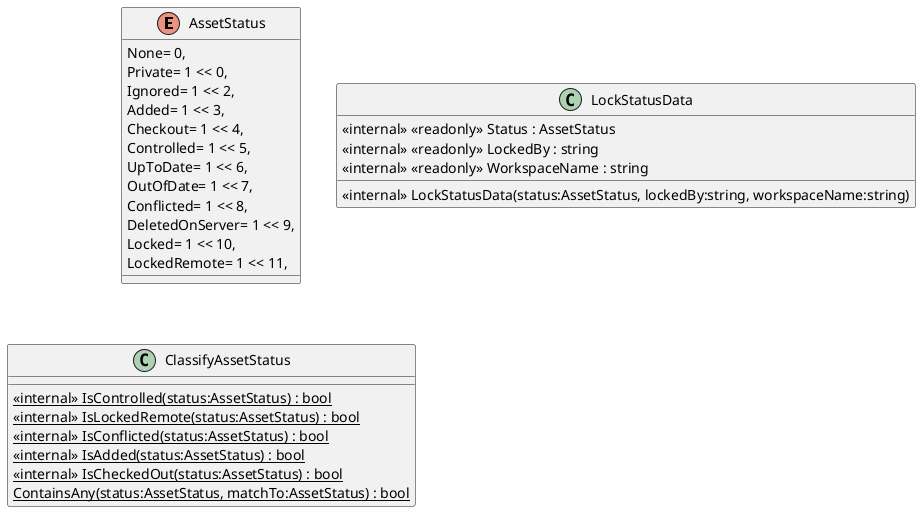 @startuml
enum AssetStatus {
    None= 0,
    Private= 1 << 0,
    Ignored= 1 << 2,
    Added= 1 << 3,
    Checkout= 1 << 4,
    Controlled= 1 << 5,
    UpToDate= 1 << 6,
    OutOfDate= 1 << 7,
    Conflicted= 1 << 8,
    DeletedOnServer= 1 << 9,
    Locked= 1 << 10,
    LockedRemote= 1 << 11,
}
class LockStatusData {
    <<internal>> <<readonly>> Status : AssetStatus
    <<internal>> <<readonly>> LockedBy : string
    <<internal>> <<readonly>> WorkspaceName : string
    <<internal>> LockStatusData(status:AssetStatus, lockedBy:string, workspaceName:string)
}
class ClassifyAssetStatus {
    <<internal>> {static} IsControlled(status:AssetStatus) : bool
    <<internal>> {static} IsLockedRemote(status:AssetStatus) : bool
    <<internal>> {static} IsConflicted(status:AssetStatus) : bool
    <<internal>> {static} IsAdded(status:AssetStatus) : bool
    <<internal>> {static} IsCheckedOut(status:AssetStatus) : bool
    {static} ContainsAny(status:AssetStatus, matchTo:AssetStatus) : bool
}
@enduml
